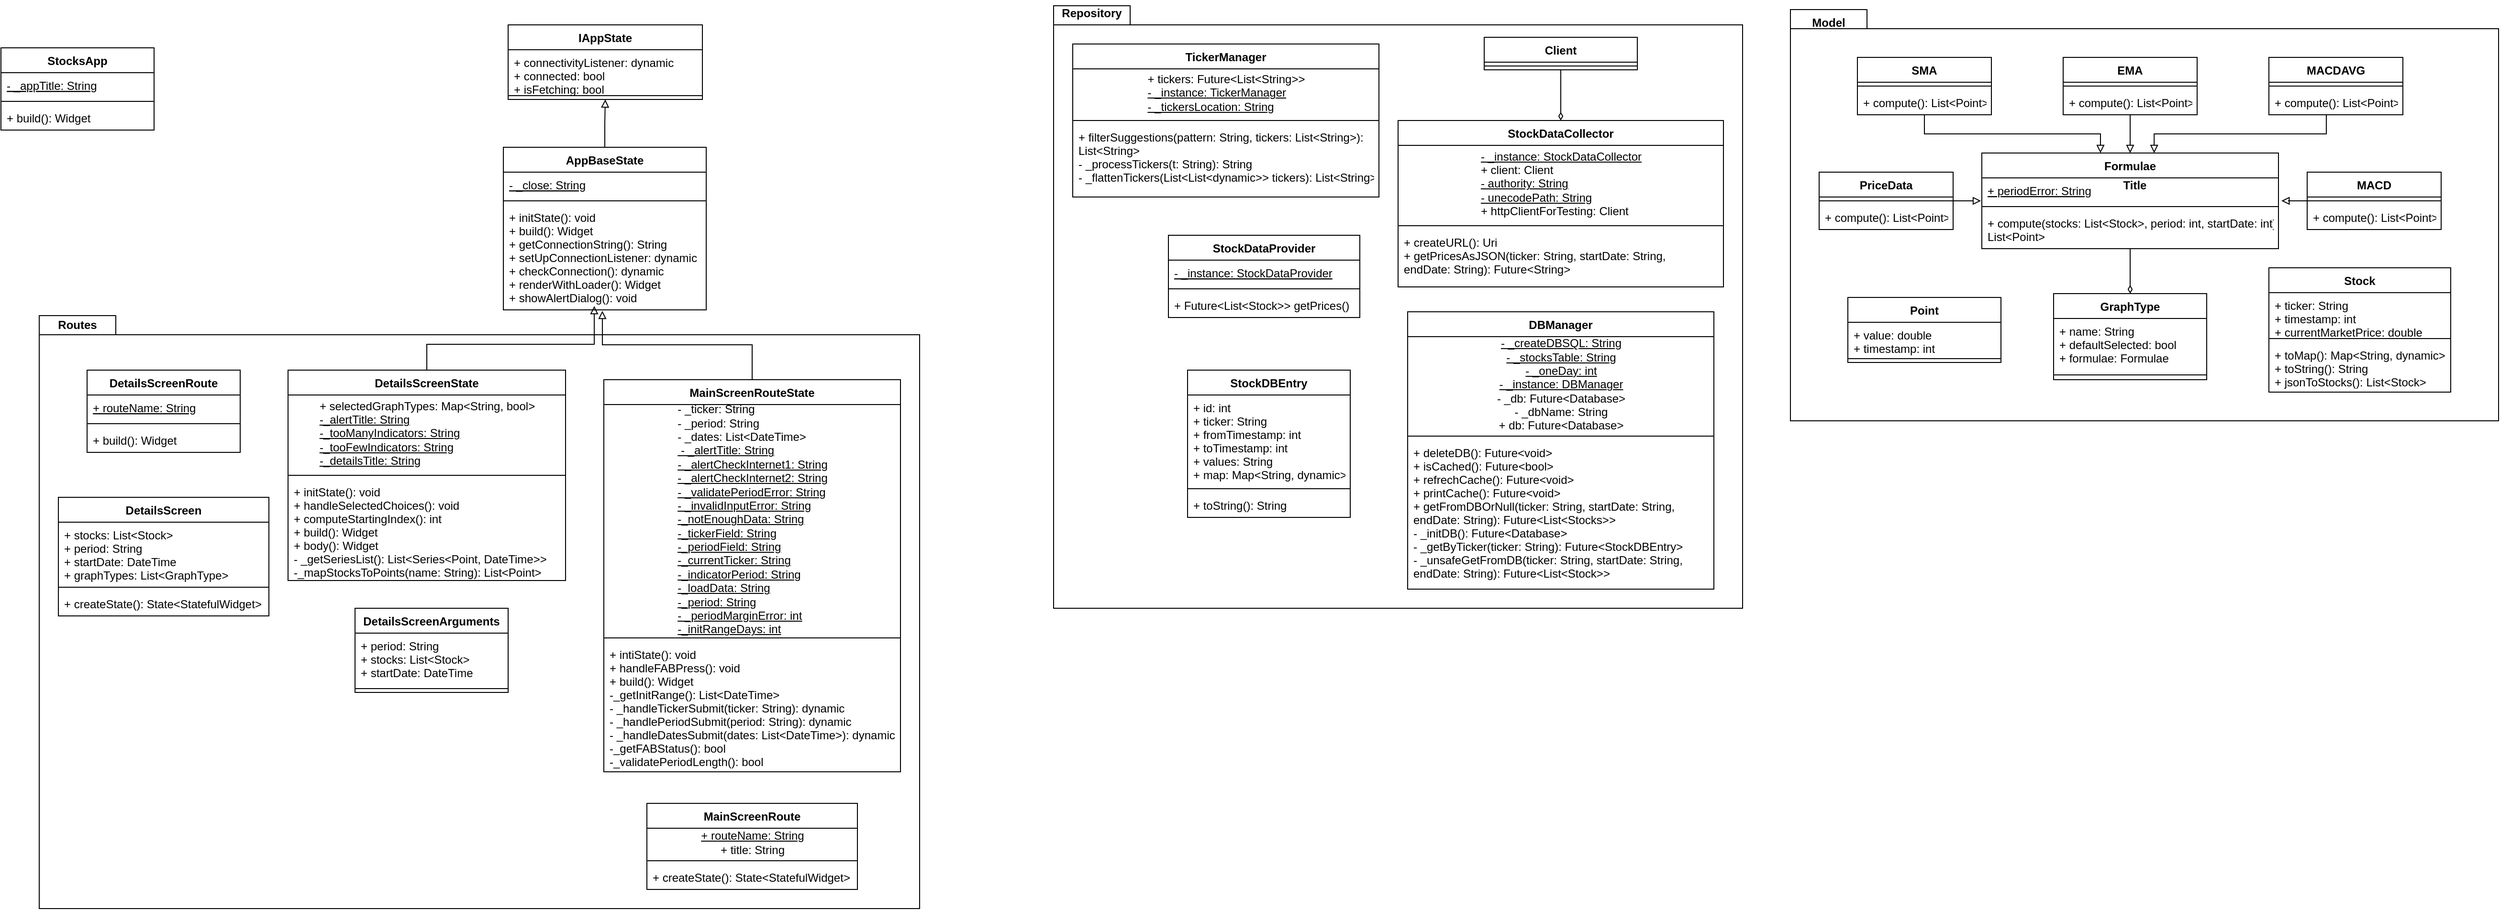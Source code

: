 <mxfile version="14.4.9" type="github">
  <diagram id="C5RBs43oDa-KdzZeNtuy" name="Page-1">
    <mxGraphModel dx="2840" dy="795" grid="1" gridSize="10" guides="1" tooltips="1" connect="1" arrows="1" fold="1" page="1" pageScale="1" pageWidth="827" pageHeight="1169" math="0" shadow="0">
      <root>
        <mxCell id="WIyWlLk6GJQsqaUBKTNV-0" />
        <mxCell id="WIyWlLk6GJQsqaUBKTNV-1" parent="WIyWlLk6GJQsqaUBKTNV-0" />
        <mxCell id="q58C368YSlQAS4IYxPb3-134" value="" style="shape=folder;fontStyle=1;spacingTop=10;tabWidth=80;tabHeight=20;tabPosition=left;html=1;" vertex="1" parent="WIyWlLk6GJQsqaUBKTNV-1">
          <mxGeometry x="-1110" y="340" width="920" height="620" as="geometry" />
        </mxCell>
        <mxCell id="q58C368YSlQAS4IYxPb3-83" value="" style="shape=folder;fontStyle=1;spacingTop=10;tabWidth=80;tabHeight=20;tabPosition=left;html=1;" vertex="1" parent="WIyWlLk6GJQsqaUBKTNV-1">
          <mxGeometry x="-50" y="16" width="720" height="630" as="geometry" />
        </mxCell>
        <mxCell id="q58C368YSlQAS4IYxPb3-46" value="" style="shape=folder;fontStyle=1;spacingTop=10;tabWidth=80;tabHeight=20;tabPosition=left;html=1;" vertex="1" parent="WIyWlLk6GJQsqaUBKTNV-1">
          <mxGeometry x="720" y="20" width="740" height="430" as="geometry" />
        </mxCell>
        <mxCell id="q58C368YSlQAS4IYxPb3-39" style="edgeStyle=orthogonalEdgeStyle;rounded=0;orthogonalLoop=1;jettySize=auto;html=1;entryX=0.5;entryY=0;entryDx=0;entryDy=0;endArrow=diamondThin;endFill=0;" edge="1" parent="WIyWlLk6GJQsqaUBKTNV-1" source="q58C368YSlQAS4IYxPb3-1" target="q58C368YSlQAS4IYxPb3-24">
          <mxGeometry relative="1" as="geometry" />
        </mxCell>
        <mxCell id="q58C368YSlQAS4IYxPb3-1" value="Formulae" style="swimlane;fontStyle=1;align=center;verticalAlign=top;childLayout=stackLayout;horizontal=1;startSize=26;horizontalStack=0;resizeParent=1;resizeParentMax=0;resizeLast=0;collapsible=1;marginBottom=0;" vertex="1" parent="WIyWlLk6GJQsqaUBKTNV-1">
          <mxGeometry x="920" y="170" width="310" height="100" as="geometry" />
        </mxCell>
        <mxCell id="q58C368YSlQAS4IYxPb3-2" value="+ periodError: String" style="text;strokeColor=none;fillColor=none;align=left;verticalAlign=top;spacingLeft=4;spacingRight=4;overflow=hidden;rotatable=0;points=[[0,0.5],[1,0.5]];portConstraint=eastwest;fontStyle=4" vertex="1" parent="q58C368YSlQAS4IYxPb3-1">
          <mxGeometry y="26" width="310" height="26" as="geometry" />
        </mxCell>
        <mxCell id="q58C368YSlQAS4IYxPb3-3" value="" style="line;strokeWidth=1;fillColor=none;align=left;verticalAlign=middle;spacingTop=-1;spacingLeft=3;spacingRight=3;rotatable=0;labelPosition=right;points=[];portConstraint=eastwest;" vertex="1" parent="q58C368YSlQAS4IYxPb3-1">
          <mxGeometry y="52" width="310" height="8" as="geometry" />
        </mxCell>
        <mxCell id="q58C368YSlQAS4IYxPb3-4" value="+ compute(stocks: List&lt;Stock&gt;, period: int, startDate: int): &#xa;List&lt;Point&gt;" style="text;strokeColor=none;fillColor=none;align=left;verticalAlign=top;spacingLeft=4;spacingRight=4;overflow=hidden;rotatable=0;points=[[0,0.5],[1,0.5]];portConstraint=eastwest;" vertex="1" parent="q58C368YSlQAS4IYxPb3-1">
          <mxGeometry y="60" width="310" height="40" as="geometry" />
        </mxCell>
        <mxCell id="q58C368YSlQAS4IYxPb3-42" style="edgeStyle=orthogonalEdgeStyle;rounded=0;orthogonalLoop=1;jettySize=auto;html=1;entryX=0.5;entryY=0;entryDx=0;entryDy=0;endArrow=block;endFill=0;" edge="1" parent="WIyWlLk6GJQsqaUBKTNV-1" source="q58C368YSlQAS4IYxPb3-9" target="q58C368YSlQAS4IYxPb3-1">
          <mxGeometry relative="1" as="geometry" />
        </mxCell>
        <mxCell id="q58C368YSlQAS4IYxPb3-9" value="EMA" style="swimlane;fontStyle=1;align=center;verticalAlign=top;childLayout=stackLayout;horizontal=1;startSize=26;horizontalStack=0;resizeParent=1;resizeParentMax=0;resizeLast=0;collapsible=1;marginBottom=0;" vertex="1" parent="WIyWlLk6GJQsqaUBKTNV-1">
          <mxGeometry x="1005" y="70" width="140" height="60" as="geometry" />
        </mxCell>
        <mxCell id="q58C368YSlQAS4IYxPb3-10" value="" style="line;strokeWidth=1;fillColor=none;align=left;verticalAlign=middle;spacingTop=-1;spacingLeft=3;spacingRight=3;rotatable=0;labelPosition=right;points=[];portConstraint=eastwest;" vertex="1" parent="q58C368YSlQAS4IYxPb3-9">
          <mxGeometry y="26" width="140" height="8" as="geometry" />
        </mxCell>
        <mxCell id="q58C368YSlQAS4IYxPb3-11" value="+ compute(): List&lt;Point&gt;" style="text;strokeColor=none;fillColor=none;align=left;verticalAlign=top;spacingLeft=4;spacingRight=4;overflow=hidden;rotatable=0;points=[[0,0.5],[1,0.5]];portConstraint=eastwest;" vertex="1" parent="q58C368YSlQAS4IYxPb3-9">
          <mxGeometry y="34" width="140" height="26" as="geometry" />
        </mxCell>
        <mxCell id="q58C368YSlQAS4IYxPb3-44" style="edgeStyle=orthogonalEdgeStyle;rounded=0;orthogonalLoop=1;jettySize=auto;html=1;entryX=0.4;entryY=0;entryDx=0;entryDy=0;entryPerimeter=0;endArrow=block;endFill=0;" edge="1" parent="WIyWlLk6GJQsqaUBKTNV-1" source="q58C368YSlQAS4IYxPb3-12" target="q58C368YSlQAS4IYxPb3-1">
          <mxGeometry relative="1" as="geometry">
            <Array as="points">
              <mxPoint x="860" y="150" />
              <mxPoint x="1044" y="150" />
            </Array>
          </mxGeometry>
        </mxCell>
        <mxCell id="q58C368YSlQAS4IYxPb3-12" value="SMA" style="swimlane;fontStyle=1;align=center;verticalAlign=top;childLayout=stackLayout;horizontal=1;startSize=26;horizontalStack=0;resizeParent=1;resizeParentMax=0;resizeLast=0;collapsible=1;marginBottom=0;" vertex="1" parent="WIyWlLk6GJQsqaUBKTNV-1">
          <mxGeometry x="790" y="70" width="140" height="60" as="geometry" />
        </mxCell>
        <mxCell id="q58C368YSlQAS4IYxPb3-13" value="" style="line;strokeWidth=1;fillColor=none;align=left;verticalAlign=middle;spacingTop=-1;spacingLeft=3;spacingRight=3;rotatable=0;labelPosition=right;points=[];portConstraint=eastwest;" vertex="1" parent="q58C368YSlQAS4IYxPb3-12">
          <mxGeometry y="26" width="140" height="8" as="geometry" />
        </mxCell>
        <mxCell id="q58C368YSlQAS4IYxPb3-14" value="+ compute(): List&lt;Point&gt;" style="text;strokeColor=none;fillColor=none;align=left;verticalAlign=top;spacingLeft=4;spacingRight=4;overflow=hidden;rotatable=0;points=[[0,0.5],[1,0.5]];portConstraint=eastwest;" vertex="1" parent="q58C368YSlQAS4IYxPb3-12">
          <mxGeometry y="34" width="140" height="26" as="geometry" />
        </mxCell>
        <mxCell id="q58C368YSlQAS4IYxPb3-40" style="edgeStyle=orthogonalEdgeStyle;rounded=0;orthogonalLoop=1;jettySize=auto;html=1;entryX=-0.003;entryY=0.923;entryDx=0;entryDy=0;entryPerimeter=0;endArrow=block;endFill=0;" edge="1" parent="WIyWlLk6GJQsqaUBKTNV-1" source="q58C368YSlQAS4IYxPb3-15" target="q58C368YSlQAS4IYxPb3-2">
          <mxGeometry relative="1" as="geometry" />
        </mxCell>
        <mxCell id="q58C368YSlQAS4IYxPb3-15" value="PriceData" style="swimlane;fontStyle=1;align=center;verticalAlign=top;childLayout=stackLayout;horizontal=1;startSize=26;horizontalStack=0;resizeParent=1;resizeParentMax=0;resizeLast=0;collapsible=1;marginBottom=0;" vertex="1" parent="WIyWlLk6GJQsqaUBKTNV-1">
          <mxGeometry x="750" y="190" width="140" height="60" as="geometry" />
        </mxCell>
        <mxCell id="q58C368YSlQAS4IYxPb3-16" value="" style="line;strokeWidth=1;fillColor=none;align=left;verticalAlign=middle;spacingTop=-1;spacingLeft=3;spacingRight=3;rotatable=0;labelPosition=right;points=[];portConstraint=eastwest;" vertex="1" parent="q58C368YSlQAS4IYxPb3-15">
          <mxGeometry y="26" width="140" height="8" as="geometry" />
        </mxCell>
        <mxCell id="q58C368YSlQAS4IYxPb3-17" value="+ compute(): List&lt;Point&gt;" style="text;strokeColor=none;fillColor=none;align=left;verticalAlign=top;spacingLeft=4;spacingRight=4;overflow=hidden;rotatable=0;points=[[0,0.5],[1,0.5]];portConstraint=eastwest;" vertex="1" parent="q58C368YSlQAS4IYxPb3-15">
          <mxGeometry y="34" width="140" height="26" as="geometry" />
        </mxCell>
        <mxCell id="q58C368YSlQAS4IYxPb3-45" style="edgeStyle=orthogonalEdgeStyle;rounded=0;orthogonalLoop=1;jettySize=auto;html=1;entryX=1.01;entryY=0.923;entryDx=0;entryDy=0;entryPerimeter=0;endArrow=block;endFill=0;" edge="1" parent="WIyWlLk6GJQsqaUBKTNV-1" source="q58C368YSlQAS4IYxPb3-18" target="q58C368YSlQAS4IYxPb3-2">
          <mxGeometry relative="1" as="geometry" />
        </mxCell>
        <mxCell id="q58C368YSlQAS4IYxPb3-18" value="MACD" style="swimlane;fontStyle=1;align=center;verticalAlign=top;childLayout=stackLayout;horizontal=1;startSize=26;horizontalStack=0;resizeParent=1;resizeParentMax=0;resizeLast=0;collapsible=1;marginBottom=0;" vertex="1" parent="WIyWlLk6GJQsqaUBKTNV-1">
          <mxGeometry x="1260" y="190" width="140" height="60" as="geometry" />
        </mxCell>
        <mxCell id="q58C368YSlQAS4IYxPb3-19" value="" style="line;strokeWidth=1;fillColor=none;align=left;verticalAlign=middle;spacingTop=-1;spacingLeft=3;spacingRight=3;rotatable=0;labelPosition=right;points=[];portConstraint=eastwest;" vertex="1" parent="q58C368YSlQAS4IYxPb3-18">
          <mxGeometry y="26" width="140" height="8" as="geometry" />
        </mxCell>
        <mxCell id="q58C368YSlQAS4IYxPb3-20" value="+ compute(): List&lt;Point&gt;" style="text;strokeColor=none;fillColor=none;align=left;verticalAlign=top;spacingLeft=4;spacingRight=4;overflow=hidden;rotatable=0;points=[[0,0.5],[1,0.5]];portConstraint=eastwest;" vertex="1" parent="q58C368YSlQAS4IYxPb3-18">
          <mxGeometry y="34" width="140" height="26" as="geometry" />
        </mxCell>
        <mxCell id="q58C368YSlQAS4IYxPb3-43" style="edgeStyle=orthogonalEdgeStyle;rounded=0;orthogonalLoop=1;jettySize=auto;html=1;entryX=0.581;entryY=0;entryDx=0;entryDy=0;entryPerimeter=0;endArrow=block;endFill=0;" edge="1" parent="WIyWlLk6GJQsqaUBKTNV-1" source="q58C368YSlQAS4IYxPb3-21" target="q58C368YSlQAS4IYxPb3-1">
          <mxGeometry relative="1" as="geometry">
            <Array as="points">
              <mxPoint x="1280" y="150" />
              <mxPoint x="1100" y="150" />
            </Array>
          </mxGeometry>
        </mxCell>
        <mxCell id="q58C368YSlQAS4IYxPb3-21" value="MACDAVG" style="swimlane;fontStyle=1;align=center;verticalAlign=top;childLayout=stackLayout;horizontal=1;startSize=26;horizontalStack=0;resizeParent=1;resizeParentMax=0;resizeLast=0;collapsible=1;marginBottom=0;" vertex="1" parent="WIyWlLk6GJQsqaUBKTNV-1">
          <mxGeometry x="1220" y="70" width="140" height="60" as="geometry" />
        </mxCell>
        <mxCell id="q58C368YSlQAS4IYxPb3-22" value="" style="line;strokeWidth=1;fillColor=none;align=left;verticalAlign=middle;spacingTop=-1;spacingLeft=3;spacingRight=3;rotatable=0;labelPosition=right;points=[];portConstraint=eastwest;" vertex="1" parent="q58C368YSlQAS4IYxPb3-21">
          <mxGeometry y="26" width="140" height="8" as="geometry" />
        </mxCell>
        <mxCell id="q58C368YSlQAS4IYxPb3-23" value="+ compute(): List&lt;Point&gt;" style="text;strokeColor=none;fillColor=none;align=left;verticalAlign=top;spacingLeft=4;spacingRight=4;overflow=hidden;rotatable=0;points=[[0,0.5],[1,0.5]];portConstraint=eastwest;" vertex="1" parent="q58C368YSlQAS4IYxPb3-21">
          <mxGeometry y="34" width="140" height="26" as="geometry" />
        </mxCell>
        <mxCell id="q58C368YSlQAS4IYxPb3-24" value="GraphType" style="swimlane;fontStyle=1;align=center;verticalAlign=top;childLayout=stackLayout;horizontal=1;startSize=26;horizontalStack=0;resizeParent=1;resizeParentMax=0;resizeLast=0;collapsible=1;marginBottom=0;" vertex="1" parent="WIyWlLk6GJQsqaUBKTNV-1">
          <mxGeometry x="995" y="317" width="160" height="90" as="geometry" />
        </mxCell>
        <mxCell id="q58C368YSlQAS4IYxPb3-25" value="+ name: String&#xa;+ defaultSelected: bool&#xa;+ formulae: Formulae" style="text;strokeColor=none;fillColor=none;align=left;verticalAlign=top;spacingLeft=4;spacingRight=4;overflow=hidden;rotatable=0;points=[[0,0.5],[1,0.5]];portConstraint=eastwest;" vertex="1" parent="q58C368YSlQAS4IYxPb3-24">
          <mxGeometry y="26" width="160" height="54" as="geometry" />
        </mxCell>
        <mxCell id="q58C368YSlQAS4IYxPb3-26" value="" style="line;strokeWidth=1;fillColor=none;align=left;verticalAlign=middle;spacingTop=-1;spacingLeft=3;spacingRight=3;rotatable=0;labelPosition=right;points=[];portConstraint=eastwest;" vertex="1" parent="q58C368YSlQAS4IYxPb3-24">
          <mxGeometry y="80" width="160" height="10" as="geometry" />
        </mxCell>
        <mxCell id="q58C368YSlQAS4IYxPb3-28" value="Point" style="swimlane;fontStyle=1;align=center;verticalAlign=top;childLayout=stackLayout;horizontal=1;startSize=26;horizontalStack=0;resizeParent=1;resizeParentMax=0;resizeLast=0;collapsible=1;marginBottom=0;" vertex="1" parent="WIyWlLk6GJQsqaUBKTNV-1">
          <mxGeometry x="780" y="321" width="160" height="68" as="geometry" />
        </mxCell>
        <mxCell id="q58C368YSlQAS4IYxPb3-29" value="+ value: double&#xa;+ timestamp: int" style="text;strokeColor=none;fillColor=none;align=left;verticalAlign=top;spacingLeft=4;spacingRight=4;overflow=hidden;rotatable=0;points=[[0,0.5],[1,0.5]];portConstraint=eastwest;" vertex="1" parent="q58C368YSlQAS4IYxPb3-28">
          <mxGeometry y="26" width="160" height="34" as="geometry" />
        </mxCell>
        <mxCell id="q58C368YSlQAS4IYxPb3-30" value="" style="line;strokeWidth=1;fillColor=none;align=left;verticalAlign=middle;spacingTop=-1;spacingLeft=3;spacingRight=3;rotatable=0;labelPosition=right;points=[];portConstraint=eastwest;" vertex="1" parent="q58C368YSlQAS4IYxPb3-28">
          <mxGeometry y="60" width="160" height="8" as="geometry" />
        </mxCell>
        <mxCell id="q58C368YSlQAS4IYxPb3-32" value="Stock" style="swimlane;fontStyle=1;align=center;verticalAlign=top;childLayout=stackLayout;horizontal=1;startSize=26;horizontalStack=0;resizeParent=1;resizeParentMax=0;resizeLast=0;collapsible=1;marginBottom=0;" vertex="1" parent="WIyWlLk6GJQsqaUBKTNV-1">
          <mxGeometry x="1220" y="290" width="190" height="130" as="geometry" />
        </mxCell>
        <mxCell id="q58C368YSlQAS4IYxPb3-33" value="+ ticker: String&#xa;+ timestamp: int&#xa;+ currentMarketPrice: double" style="text;strokeColor=none;fillColor=none;align=left;verticalAlign=top;spacingLeft=4;spacingRight=4;overflow=hidden;rotatable=0;points=[[0,0.5],[1,0.5]];portConstraint=eastwest;" vertex="1" parent="q58C368YSlQAS4IYxPb3-32">
          <mxGeometry y="26" width="190" height="44" as="geometry" />
        </mxCell>
        <mxCell id="q58C368YSlQAS4IYxPb3-34" value="" style="line;strokeWidth=1;fillColor=none;align=left;verticalAlign=middle;spacingTop=-1;spacingLeft=3;spacingRight=3;rotatable=0;labelPosition=right;points=[];portConstraint=eastwest;" vertex="1" parent="q58C368YSlQAS4IYxPb3-32">
          <mxGeometry y="70" width="190" height="8" as="geometry" />
        </mxCell>
        <mxCell id="q58C368YSlQAS4IYxPb3-35" value="+ toMap(): Map&lt;String, dynamic&gt;&#xa;+ toString(): String&#xa;+ jsonToStocks(): List&lt;Stock&gt;&#xa;" style="text;strokeColor=none;fillColor=none;align=left;verticalAlign=top;spacingLeft=4;spacingRight=4;overflow=hidden;rotatable=0;points=[[0,0.5],[1,0.5]];portConstraint=eastwest;" vertex="1" parent="q58C368YSlQAS4IYxPb3-32">
          <mxGeometry y="78" width="190" height="52" as="geometry" />
        </mxCell>
        <mxCell id="q58C368YSlQAS4IYxPb3-47" value="Title" style="text;align=center;fontStyle=1;verticalAlign=middle;spacingLeft=3;spacingRight=3;strokeColor=none;rotatable=0;points=[[0,0.5],[1,0.5]];portConstraint=eastwest;" vertex="1" parent="WIyWlLk6GJQsqaUBKTNV-1">
          <mxGeometry x="1040" y="190" width="80" height="26" as="geometry" />
        </mxCell>
        <mxCell id="q58C368YSlQAS4IYxPb3-48" value="Model" style="text;align=center;fontStyle=1;verticalAlign=middle;spacingLeft=3;spacingRight=3;strokeColor=none;rotatable=0;points=[[0,0.5],[1,0.5]];portConstraint=eastwest;" vertex="1" parent="WIyWlLk6GJQsqaUBKTNV-1">
          <mxGeometry x="720" y="20" width="80" height="26" as="geometry" />
        </mxCell>
        <mxCell id="q58C368YSlQAS4IYxPb3-49" value="TickerManager" style="swimlane;fontStyle=1;align=center;verticalAlign=top;childLayout=stackLayout;horizontal=1;startSize=26;horizontalStack=0;resizeParent=1;resizeParentMax=0;resizeLast=0;collapsible=1;marginBottom=0;" vertex="1" parent="WIyWlLk6GJQsqaUBKTNV-1">
          <mxGeometry x="-30" y="56" width="320" height="160" as="geometry" />
        </mxCell>
        <mxCell id="q58C368YSlQAS4IYxPb3-53" value="&lt;div style=&quot;text-align: left&quot;&gt;+ tickers: Future&amp;lt;List&amp;lt;String&amp;gt;&amp;gt;&lt;/div&gt;&lt;u&gt;&lt;div style=&quot;text-align: left&quot;&gt;&lt;u&gt;- _instance: TickerManager&lt;/u&gt;&lt;/div&gt;&lt;span&gt;&lt;div style=&quot;text-align: left&quot;&gt;&lt;u&gt;- _tickersLocation: String&lt;/u&gt;&lt;/div&gt;&lt;/span&gt;&lt;/u&gt;" style="text;html=1;align=center;verticalAlign=middle;resizable=0;points=[];autosize=1;" vertex="1" parent="q58C368YSlQAS4IYxPb3-49">
          <mxGeometry y="26" width="320" height="50" as="geometry" />
        </mxCell>
        <mxCell id="q58C368YSlQAS4IYxPb3-51" value="" style="line;strokeWidth=1;fillColor=none;align=left;verticalAlign=middle;spacingTop=-1;spacingLeft=3;spacingRight=3;rotatable=0;labelPosition=right;points=[];portConstraint=eastwest;" vertex="1" parent="q58C368YSlQAS4IYxPb3-49">
          <mxGeometry y="76" width="320" height="8" as="geometry" />
        </mxCell>
        <mxCell id="q58C368YSlQAS4IYxPb3-52" value="+ filterSuggestions(pattern: String, tickers: List&lt;String&gt;): &#xa;List&lt;String&gt;&#xa;- _processTickers(t: String): String&#xa;- _flattenTickers(List&lt;List&lt;dynamic&gt;&gt; tickers): List&lt;String&gt; " style="text;strokeColor=none;fillColor=none;align=left;verticalAlign=top;spacingLeft=4;spacingRight=4;overflow=hidden;rotatable=0;points=[[0,0.5],[1,0.5]];portConstraint=eastwest;" vertex="1" parent="q58C368YSlQAS4IYxPb3-49">
          <mxGeometry y="84" width="320" height="76" as="geometry" />
        </mxCell>
        <mxCell id="q58C368YSlQAS4IYxPb3-55" value="StockDataProvider" style="swimlane;fontStyle=1;align=center;verticalAlign=top;childLayout=stackLayout;horizontal=1;startSize=26;horizontalStack=0;resizeParent=1;resizeParentMax=0;resizeLast=0;collapsible=1;marginBottom=0;" vertex="1" parent="WIyWlLk6GJQsqaUBKTNV-1">
          <mxGeometry x="70" y="256" width="200" height="86" as="geometry" />
        </mxCell>
        <mxCell id="q58C368YSlQAS4IYxPb3-56" value="- _instance: StockDataProvider" style="text;strokeColor=none;fillColor=none;align=left;verticalAlign=top;spacingLeft=4;spacingRight=4;overflow=hidden;rotatable=0;points=[[0,0.5],[1,0.5]];portConstraint=eastwest;fontStyle=4" vertex="1" parent="q58C368YSlQAS4IYxPb3-55">
          <mxGeometry y="26" width="200" height="26" as="geometry" />
        </mxCell>
        <mxCell id="q58C368YSlQAS4IYxPb3-57" value="" style="line;strokeWidth=1;fillColor=none;align=left;verticalAlign=middle;spacingTop=-1;spacingLeft=3;spacingRight=3;rotatable=0;labelPosition=right;points=[];portConstraint=eastwest;" vertex="1" parent="q58C368YSlQAS4IYxPb3-55">
          <mxGeometry y="52" width="200" height="8" as="geometry" />
        </mxCell>
        <mxCell id="q58C368YSlQAS4IYxPb3-58" value="+ Future&lt;List&lt;Stock&gt;&gt; getPrices()" style="text;strokeColor=none;fillColor=none;align=left;verticalAlign=top;spacingLeft=4;spacingRight=4;overflow=hidden;rotatable=0;points=[[0,0.5],[1,0.5]];portConstraint=eastwest;" vertex="1" parent="q58C368YSlQAS4IYxPb3-55">
          <mxGeometry y="60" width="200" height="26" as="geometry" />
        </mxCell>
        <mxCell id="q58C368YSlQAS4IYxPb3-64" value="StockDataCollector" style="swimlane;fontStyle=1;align=center;verticalAlign=top;childLayout=stackLayout;horizontal=1;startSize=26;horizontalStack=0;resizeParent=1;resizeParentMax=0;resizeLast=0;collapsible=1;marginBottom=0;" vertex="1" parent="WIyWlLk6GJQsqaUBKTNV-1">
          <mxGeometry x="310" y="136" width="340" height="174" as="geometry" />
        </mxCell>
        <mxCell id="q58C368YSlQAS4IYxPb3-63" value="&lt;div style=&quot;text-align: left&quot;&gt;&lt;span style=&quot;text-decoration: underline&quot;&gt;- _instance: StockDataCollector&lt;/span&gt;&lt;/div&gt;&lt;span&gt;&lt;div style=&quot;text-align: left&quot;&gt;+ client: Client&lt;/div&gt;&lt;div style=&quot;text-decoration: underline ; text-align: left&quot;&gt;&lt;u&gt;- authority: String&lt;/u&gt;&lt;/div&gt;&lt;div style=&quot;text-decoration: underline ; text-align: left&quot;&gt;&lt;u&gt;- unecodePath: String&lt;/u&gt;&lt;/div&gt;&lt;div style=&quot;text-align: left&quot;&gt;+ httpClientForTesting: Client&lt;/div&gt;&lt;/span&gt;" style="text;html=1;align=center;verticalAlign=middle;resizable=0;points=[];autosize=1;" vertex="1" parent="q58C368YSlQAS4IYxPb3-64">
          <mxGeometry y="26" width="340" height="80" as="geometry" />
        </mxCell>
        <mxCell id="q58C368YSlQAS4IYxPb3-66" value="" style="line;strokeWidth=1;fillColor=none;align=left;verticalAlign=middle;spacingTop=-1;spacingLeft=3;spacingRight=3;rotatable=0;labelPosition=right;points=[];portConstraint=eastwest;" vertex="1" parent="q58C368YSlQAS4IYxPb3-64">
          <mxGeometry y="106" width="340" height="8" as="geometry" />
        </mxCell>
        <mxCell id="q58C368YSlQAS4IYxPb3-67" value="+ createURL(): Uri&#xa;+ getPricesAsJSON(ticker: String, startDate: String, &#xa;endDate: String): Future&lt;String&gt;" style="text;strokeColor=none;fillColor=none;align=left;verticalAlign=top;spacingLeft=4;spacingRight=4;overflow=hidden;rotatable=0;points=[[0,0.5],[1,0.5]];portConstraint=eastwest;" vertex="1" parent="q58C368YSlQAS4IYxPb3-64">
          <mxGeometry y="114" width="340" height="60" as="geometry" />
        </mxCell>
        <mxCell id="q58C368YSlQAS4IYxPb3-73" style="edgeStyle=orthogonalEdgeStyle;rounded=0;orthogonalLoop=1;jettySize=auto;html=1;entryX=0.5;entryY=0;entryDx=0;entryDy=0;endArrow=diamondThin;endFill=0;" edge="1" parent="WIyWlLk6GJQsqaUBKTNV-1" source="q58C368YSlQAS4IYxPb3-68" target="q58C368YSlQAS4IYxPb3-64">
          <mxGeometry relative="1" as="geometry" />
        </mxCell>
        <mxCell id="q58C368YSlQAS4IYxPb3-68" value="Client" style="swimlane;fontStyle=1;align=center;verticalAlign=top;childLayout=stackLayout;horizontal=1;startSize=26;horizontalStack=0;resizeParent=1;resizeParentMax=0;resizeLast=0;collapsible=1;marginBottom=0;" vertex="1" parent="WIyWlLk6GJQsqaUBKTNV-1">
          <mxGeometry x="400" y="49" width="160" height="34" as="geometry" />
        </mxCell>
        <mxCell id="q58C368YSlQAS4IYxPb3-70" value="" style="line;strokeWidth=1;fillColor=none;align=left;verticalAlign=middle;spacingTop=-1;spacingLeft=3;spacingRight=3;rotatable=0;labelPosition=right;points=[];portConstraint=eastwest;" vertex="1" parent="q58C368YSlQAS4IYxPb3-68">
          <mxGeometry y="26" width="160" height="8" as="geometry" />
        </mxCell>
        <mxCell id="q58C368YSlQAS4IYxPb3-74" value="DBManager" style="swimlane;fontStyle=1;align=center;verticalAlign=top;childLayout=stackLayout;horizontal=1;startSize=26;horizontalStack=0;resizeParent=1;resizeParentMax=0;resizeLast=0;collapsible=1;marginBottom=0;" vertex="1" parent="WIyWlLk6GJQsqaUBKTNV-1">
          <mxGeometry x="320" y="336" width="320" height="290" as="geometry" />
        </mxCell>
        <mxCell id="q58C368YSlQAS4IYxPb3-78" value="&lt;u&gt;- _createDBSQL: String&lt;br&gt;- _stocksTable: String&lt;br&gt;- _oneDay: int&lt;br&gt;- _instance: DBManager&lt;br&gt;&lt;/u&gt;- _db: Future&amp;lt;Database&amp;gt;&lt;br&gt;- _dbName: String&lt;br&gt;+ db: Future&amp;lt;Database&amp;gt;" style="text;html=1;align=center;verticalAlign=middle;resizable=0;points=[];autosize=1;" vertex="1" parent="q58C368YSlQAS4IYxPb3-74">
          <mxGeometry y="26" width="320" height="100" as="geometry" />
        </mxCell>
        <mxCell id="q58C368YSlQAS4IYxPb3-76" value="" style="line;strokeWidth=1;fillColor=none;align=left;verticalAlign=middle;spacingTop=-1;spacingLeft=3;spacingRight=3;rotatable=0;labelPosition=right;points=[];portConstraint=eastwest;" vertex="1" parent="q58C368YSlQAS4IYxPb3-74">
          <mxGeometry y="126" width="320" height="8" as="geometry" />
        </mxCell>
        <mxCell id="q58C368YSlQAS4IYxPb3-77" value="+ deleteDB(): Future&lt;void&gt;&#xa;+ isCached(): Future&lt;bool&gt;&#xa;+ refrechCache(): Future&lt;void&gt;&#xa;+ printCache(): Future&lt;void&gt;&#xa;+ getFromDBOrNull(ticker: String, startDate: String, &#xa;endDate: String): Future&lt;List&lt;Stocks&gt;&gt;&#xa;- _initDB(): Future&lt;Database&gt;&#xa;- _getByTicker(ticker: String): Future&lt;StockDBEntry&gt;&#xa;- _unsafeGetFromDB(ticker: String, startDate: String, &#xa;endDate: String): Future&lt;List&lt;Stock&gt;&gt; " style="text;strokeColor=none;fillColor=none;align=left;verticalAlign=top;spacingLeft=4;spacingRight=4;overflow=hidden;rotatable=0;points=[[0,0.5],[1,0.5]];portConstraint=eastwest;" vertex="1" parent="q58C368YSlQAS4IYxPb3-74">
          <mxGeometry y="134" width="320" height="156" as="geometry" />
        </mxCell>
        <mxCell id="q58C368YSlQAS4IYxPb3-79" value="StockDBEntry" style="swimlane;fontStyle=1;align=center;verticalAlign=top;childLayout=stackLayout;horizontal=1;startSize=26;horizontalStack=0;resizeParent=1;resizeParentMax=0;resizeLast=0;collapsible=1;marginBottom=0;" vertex="1" parent="WIyWlLk6GJQsqaUBKTNV-1">
          <mxGeometry x="90" y="397" width="170" height="154" as="geometry" />
        </mxCell>
        <mxCell id="q58C368YSlQAS4IYxPb3-80" value="+ id: int&#xa;+ ticker: String&#xa;+ fromTimestamp: int&#xa;+ toTimestamp: int&#xa;+ values: String&#xa;+ map: Map&lt;String, dynamic&gt;" style="text;strokeColor=none;fillColor=none;align=left;verticalAlign=top;spacingLeft=4;spacingRight=4;overflow=hidden;rotatable=0;points=[[0,0.5],[1,0.5]];portConstraint=eastwest;" vertex="1" parent="q58C368YSlQAS4IYxPb3-79">
          <mxGeometry y="26" width="170" height="94" as="geometry" />
        </mxCell>
        <mxCell id="q58C368YSlQAS4IYxPb3-81" value="" style="line;strokeWidth=1;fillColor=none;align=left;verticalAlign=middle;spacingTop=-1;spacingLeft=3;spacingRight=3;rotatable=0;labelPosition=right;points=[];portConstraint=eastwest;" vertex="1" parent="q58C368YSlQAS4IYxPb3-79">
          <mxGeometry y="120" width="170" height="8" as="geometry" />
        </mxCell>
        <mxCell id="q58C368YSlQAS4IYxPb3-82" value="+ toString(): String" style="text;strokeColor=none;fillColor=none;align=left;verticalAlign=top;spacingLeft=4;spacingRight=4;overflow=hidden;rotatable=0;points=[[0,0.5],[1,0.5]];portConstraint=eastwest;" vertex="1" parent="q58C368YSlQAS4IYxPb3-79">
          <mxGeometry y="128" width="170" height="26" as="geometry" />
        </mxCell>
        <mxCell id="q58C368YSlQAS4IYxPb3-84" value="Repository" style="text;align=center;fontStyle=1;verticalAlign=middle;spacingLeft=3;spacingRight=3;strokeColor=none;rotatable=0;points=[[0,0.5],[1,0.5]];portConstraint=eastwest;" vertex="1" parent="WIyWlLk6GJQsqaUBKTNV-1">
          <mxGeometry x="-50" y="10" width="80" height="26" as="geometry" />
        </mxCell>
        <mxCell id="q58C368YSlQAS4IYxPb3-85" value="IAppState" style="swimlane;fontStyle=1;align=center;verticalAlign=top;childLayout=stackLayout;horizontal=1;startSize=26;horizontalStack=0;resizeParent=1;resizeParentMax=0;resizeLast=0;collapsible=1;marginBottom=0;" vertex="1" parent="WIyWlLk6GJQsqaUBKTNV-1">
          <mxGeometry x="-620" y="36" width="203" height="78" as="geometry" />
        </mxCell>
        <mxCell id="q58C368YSlQAS4IYxPb3-86" value="+ connectivityListener: dynamic&#xa;+ connected: bool&#xa;+ isFetching: bool" style="text;strokeColor=none;fillColor=none;align=left;verticalAlign=top;spacingLeft=4;spacingRight=4;overflow=hidden;rotatable=0;points=[[0,0.5],[1,0.5]];portConstraint=eastwest;" vertex="1" parent="q58C368YSlQAS4IYxPb3-85">
          <mxGeometry y="26" width="203" height="44" as="geometry" />
        </mxCell>
        <mxCell id="q58C368YSlQAS4IYxPb3-87" value="" style="line;strokeWidth=1;fillColor=none;align=left;verticalAlign=middle;spacingTop=-1;spacingLeft=3;spacingRight=3;rotatable=0;labelPosition=right;points=[];portConstraint=eastwest;" vertex="1" parent="q58C368YSlQAS4IYxPb3-85">
          <mxGeometry y="70" width="203" height="8" as="geometry" />
        </mxCell>
        <mxCell id="q58C368YSlQAS4IYxPb3-93" style="edgeStyle=orthogonalEdgeStyle;rounded=0;orthogonalLoop=1;jettySize=auto;html=1;entryX=0.5;entryY=1;entryDx=0;entryDy=0;endArrow=block;endFill=0;" edge="1" parent="WIyWlLk6GJQsqaUBKTNV-1" source="q58C368YSlQAS4IYxPb3-89" target="q58C368YSlQAS4IYxPb3-85">
          <mxGeometry relative="1" as="geometry" />
        </mxCell>
        <mxCell id="q58C368YSlQAS4IYxPb3-89" value="AppBaseState" style="swimlane;fontStyle=1;align=center;verticalAlign=top;childLayout=stackLayout;horizontal=1;startSize=26;horizontalStack=0;resizeParent=1;resizeParentMax=0;resizeLast=0;collapsible=1;marginBottom=0;" vertex="1" parent="WIyWlLk6GJQsqaUBKTNV-1">
          <mxGeometry x="-625" y="164" width="212" height="170" as="geometry" />
        </mxCell>
        <mxCell id="q58C368YSlQAS4IYxPb3-90" value="- _close: String" style="text;strokeColor=none;fillColor=none;align=left;verticalAlign=top;spacingLeft=4;spacingRight=4;overflow=hidden;rotatable=0;points=[[0,0.5],[1,0.5]];portConstraint=eastwest;fontStyle=4" vertex="1" parent="q58C368YSlQAS4IYxPb3-89">
          <mxGeometry y="26" width="212" height="26" as="geometry" />
        </mxCell>
        <mxCell id="q58C368YSlQAS4IYxPb3-91" value="" style="line;strokeWidth=1;fillColor=none;align=left;verticalAlign=middle;spacingTop=-1;spacingLeft=3;spacingRight=3;rotatable=0;labelPosition=right;points=[];portConstraint=eastwest;" vertex="1" parent="q58C368YSlQAS4IYxPb3-89">
          <mxGeometry y="52" width="212" height="8" as="geometry" />
        </mxCell>
        <mxCell id="q58C368YSlQAS4IYxPb3-92" value="+ initState(): void&#xa;+ build(): Widget&#xa;+ getConnectionString(): String&#xa;+ setUpConnectionListener: dynamic&#xa;+ checkConnection(): dynamic&#xa;+ renderWithLoader(): Widget&#xa;+ showAlertDialog(): void" style="text;strokeColor=none;fillColor=none;align=left;verticalAlign=top;spacingLeft=4;spacingRight=4;overflow=hidden;rotatable=0;points=[[0,0.5],[1,0.5]];portConstraint=eastwest;" vertex="1" parent="q58C368YSlQAS4IYxPb3-89">
          <mxGeometry y="60" width="212" height="110" as="geometry" />
        </mxCell>
        <mxCell id="q58C368YSlQAS4IYxPb3-94" value="StocksApp" style="swimlane;fontStyle=1;align=center;verticalAlign=top;childLayout=stackLayout;horizontal=1;startSize=26;horizontalStack=0;resizeParent=1;resizeParentMax=0;resizeLast=0;collapsible=1;marginBottom=0;" vertex="1" parent="WIyWlLk6GJQsqaUBKTNV-1">
          <mxGeometry x="-1150" y="60" width="160" height="86" as="geometry" />
        </mxCell>
        <mxCell id="q58C368YSlQAS4IYxPb3-95" value="- _appTitle: String" style="text;strokeColor=none;fillColor=none;align=left;verticalAlign=top;spacingLeft=4;spacingRight=4;overflow=hidden;rotatable=0;points=[[0,0.5],[1,0.5]];portConstraint=eastwest;fontStyle=4" vertex="1" parent="q58C368YSlQAS4IYxPb3-94">
          <mxGeometry y="26" width="160" height="26" as="geometry" />
        </mxCell>
        <mxCell id="q58C368YSlQAS4IYxPb3-96" value="" style="line;strokeWidth=1;fillColor=none;align=left;verticalAlign=middle;spacingTop=-1;spacingLeft=3;spacingRight=3;rotatable=0;labelPosition=right;points=[];portConstraint=eastwest;" vertex="1" parent="q58C368YSlQAS4IYxPb3-94">
          <mxGeometry y="52" width="160" height="8" as="geometry" />
        </mxCell>
        <mxCell id="q58C368YSlQAS4IYxPb3-97" value="+ build(): Widget" style="text;strokeColor=none;fillColor=none;align=left;verticalAlign=top;spacingLeft=4;spacingRight=4;overflow=hidden;rotatable=0;points=[[0,0.5],[1,0.5]];portConstraint=eastwest;" vertex="1" parent="q58C368YSlQAS4IYxPb3-94">
          <mxGeometry y="60" width="160" height="26" as="geometry" />
        </mxCell>
        <mxCell id="q58C368YSlQAS4IYxPb3-98" value="MainScreenRoute" style="swimlane;fontStyle=1;align=center;verticalAlign=top;childLayout=stackLayout;horizontal=1;startSize=26;horizontalStack=0;resizeParent=1;resizeParentMax=0;resizeLast=0;collapsible=1;marginBottom=0;" vertex="1" parent="WIyWlLk6GJQsqaUBKTNV-1">
          <mxGeometry x="-475" y="850" width="220" height="90" as="geometry" />
        </mxCell>
        <mxCell id="q58C368YSlQAS4IYxPb3-102" value="&lt;u&gt;&lt;span style=&quot;text-align: left&quot;&gt;+ routeName: String&lt;/span&gt;&lt;br&gt;&lt;/u&gt;+ title: String" style="text;html=1;align=center;verticalAlign=middle;resizable=0;points=[];autosize=1;" vertex="1" parent="q58C368YSlQAS4IYxPb3-98">
          <mxGeometry y="26" width="220" height="30" as="geometry" />
        </mxCell>
        <mxCell id="q58C368YSlQAS4IYxPb3-100" value="" style="line;strokeWidth=1;fillColor=none;align=left;verticalAlign=middle;spacingTop=-1;spacingLeft=3;spacingRight=3;rotatable=0;labelPosition=right;points=[];portConstraint=eastwest;" vertex="1" parent="q58C368YSlQAS4IYxPb3-98">
          <mxGeometry y="56" width="220" height="8" as="geometry" />
        </mxCell>
        <mxCell id="q58C368YSlQAS4IYxPb3-101" value="+ createState(): State&lt;StatefulWidget&gt;" style="text;strokeColor=none;fillColor=none;align=left;verticalAlign=top;spacingLeft=4;spacingRight=4;overflow=hidden;rotatable=0;points=[[0,0.5],[1,0.5]];portConstraint=eastwest;" vertex="1" parent="q58C368YSlQAS4IYxPb3-98">
          <mxGeometry y="64" width="220" height="26" as="geometry" />
        </mxCell>
        <mxCell id="q58C368YSlQAS4IYxPb3-107" style="edgeStyle=orthogonalEdgeStyle;rounded=0;orthogonalLoop=1;jettySize=auto;html=1;entryX=0.488;entryY=1.009;entryDx=0;entryDy=0;entryPerimeter=0;endArrow=block;endFill=0;" edge="1" parent="WIyWlLk6GJQsqaUBKTNV-1" source="q58C368YSlQAS4IYxPb3-103" target="q58C368YSlQAS4IYxPb3-92">
          <mxGeometry relative="1" as="geometry" />
        </mxCell>
        <mxCell id="q58C368YSlQAS4IYxPb3-103" value="MainScreenRouteState" style="swimlane;fontStyle=1;align=center;verticalAlign=top;childLayout=stackLayout;horizontal=1;startSize=26;horizontalStack=0;resizeParent=1;resizeParentMax=0;resizeLast=0;collapsible=1;marginBottom=0;" vertex="1" parent="WIyWlLk6GJQsqaUBKTNV-1">
          <mxGeometry x="-520" y="407" width="310" height="410" as="geometry" />
        </mxCell>
        <mxCell id="q58C368YSlQAS4IYxPb3-108" value="&lt;div style=&quot;text-align: left&quot;&gt;- _ticker: String&lt;/div&gt;&lt;span&gt;&lt;div style=&quot;text-align: left&quot;&gt;- _period: String&lt;/div&gt;&lt;/span&gt;&lt;span&gt;&lt;div style=&quot;text-align: left&quot;&gt;- _dates: List&amp;lt;DateTime&amp;gt;&lt;/div&gt;&lt;/span&gt;&lt;div style=&quot;text-align: left&quot;&gt;&lt;u&gt;&amp;nbsp;- _alertTitle: String&lt;/u&gt;&lt;/div&gt;&lt;u&gt;&lt;div style=&quot;text-align: left&quot;&gt;&lt;u&gt;- _alertCheckInternet1: String&lt;/u&gt;&lt;/div&gt;&lt;span&gt;&lt;div style=&quot;text-align: left&quot;&gt;&lt;u&gt;- _alertCheckInternet2: String&lt;/u&gt;&lt;/div&gt;&lt;/span&gt;&lt;span&gt;&lt;div style=&quot;text-align: left&quot;&gt;&lt;u&gt;- _validatePeriodError: String&lt;/u&gt;&lt;/div&gt;&lt;/span&gt;&lt;span&gt;&lt;div style=&quot;text-align: left&quot;&gt;&lt;u&gt;- _invalidInputError: String&lt;/u&gt;&lt;/div&gt;&lt;/span&gt;&lt;span&gt;&lt;div style=&quot;text-align: left&quot;&gt;&lt;u&gt;-_notEnoughData: String&lt;/u&gt;&lt;/div&gt;&lt;/span&gt;&lt;span&gt;&lt;div style=&quot;text-align: left&quot;&gt;&lt;u&gt;-_tickerField: String&lt;/u&gt;&lt;/div&gt;&lt;/span&gt;&lt;span&gt;&lt;div style=&quot;text-align: left&quot;&gt;&lt;u&gt;-_periodField: String&lt;/u&gt;&lt;/div&gt;&lt;/span&gt;&lt;span&gt;&lt;div style=&quot;text-align: left&quot;&gt;&lt;u&gt;-_currentTicker: String&lt;/u&gt;&lt;/div&gt;&lt;/span&gt;&lt;span&gt;&lt;div style=&quot;text-align: left&quot;&gt;&lt;u&gt;-_indicatorPeriod: String&lt;/u&gt;&lt;/div&gt;&lt;/span&gt;&lt;span&gt;&lt;div style=&quot;text-align: left&quot;&gt;&lt;u&gt;-_loadData: String&lt;/u&gt;&lt;/div&gt;&lt;/span&gt;&lt;span&gt;&lt;div style=&quot;text-align: left&quot;&gt;&lt;u&gt;-_period: String&lt;/u&gt;&lt;/div&gt;&lt;/span&gt;&lt;span&gt;&lt;div style=&quot;text-align: left&quot;&gt;&lt;u&gt;- _periodMarginError: int&lt;/u&gt;&lt;/div&gt;&lt;/span&gt;&lt;/u&gt;&lt;span&gt;&lt;div style=&quot;text-align: left&quot;&gt;&lt;u&gt;-_initRangeDays: int&lt;/u&gt;&lt;/div&gt;&lt;/span&gt;" style="text;html=1;align=center;verticalAlign=middle;resizable=0;points=[];autosize=1;" vertex="1" parent="q58C368YSlQAS4IYxPb3-103">
          <mxGeometry y="26" width="310" height="240" as="geometry" />
        </mxCell>
        <mxCell id="q58C368YSlQAS4IYxPb3-105" value="" style="line;strokeWidth=1;fillColor=none;align=left;verticalAlign=middle;spacingTop=-1;spacingLeft=3;spacingRight=3;rotatable=0;labelPosition=right;points=[];portConstraint=eastwest;" vertex="1" parent="q58C368YSlQAS4IYxPb3-103">
          <mxGeometry y="266" width="310" height="8" as="geometry" />
        </mxCell>
        <mxCell id="q58C368YSlQAS4IYxPb3-106" value="+ intiState(): void&#xa;+ handleFABPress(): void&#xa;+ build(): Widget&#xa;-_getInitRange(): List&lt;DateTime&gt;&#xa;- _handleTickerSubmit(ticker: String): dynamic&#xa;- _handlePeriodSubmit(period: String): dynamic&#xa;- _handleDatesSubmit(dates: List&lt;DateTime&gt;): dynamic&#xa;-_getFABStatus(): bool&#xa;-_validatePeriodLength(): bool&#xa;" style="text;strokeColor=none;fillColor=none;align=left;verticalAlign=top;spacingLeft=4;spacingRight=4;overflow=hidden;rotatable=0;points=[[0,0.5],[1,0.5]];portConstraint=eastwest;" vertex="1" parent="q58C368YSlQAS4IYxPb3-103">
          <mxGeometry y="274" width="310" height="136" as="geometry" />
        </mxCell>
        <mxCell id="q58C368YSlQAS4IYxPb3-113" value="DetailsScreenArguments" style="swimlane;fontStyle=1;align=center;verticalAlign=top;childLayout=stackLayout;horizontal=1;startSize=26;horizontalStack=0;resizeParent=1;resizeParentMax=0;resizeLast=0;collapsible=1;marginBottom=0;" vertex="1" parent="WIyWlLk6GJQsqaUBKTNV-1">
          <mxGeometry x="-780" y="646" width="160" height="88" as="geometry" />
        </mxCell>
        <mxCell id="q58C368YSlQAS4IYxPb3-114" value="+ period: String&#xa;+ stocks: List&lt;Stock&gt;&#xa;+ startDate: DateTime" style="text;strokeColor=none;fillColor=none;align=left;verticalAlign=top;spacingLeft=4;spacingRight=4;overflow=hidden;rotatable=0;points=[[0,0.5],[1,0.5]];portConstraint=eastwest;" vertex="1" parent="q58C368YSlQAS4IYxPb3-113">
          <mxGeometry y="26" width="160" height="54" as="geometry" />
        </mxCell>
        <mxCell id="q58C368YSlQAS4IYxPb3-115" value="" style="line;strokeWidth=1;fillColor=none;align=left;verticalAlign=middle;spacingTop=-1;spacingLeft=3;spacingRight=3;rotatable=0;labelPosition=right;points=[];portConstraint=eastwest;" vertex="1" parent="q58C368YSlQAS4IYxPb3-113">
          <mxGeometry y="80" width="160" height="8" as="geometry" />
        </mxCell>
        <mxCell id="q58C368YSlQAS4IYxPb3-117" value="DetailsScreenRoute" style="swimlane;fontStyle=1;align=center;verticalAlign=top;childLayout=stackLayout;horizontal=1;startSize=26;horizontalStack=0;resizeParent=1;resizeParentMax=0;resizeLast=0;collapsible=1;marginBottom=0;" vertex="1" parent="WIyWlLk6GJQsqaUBKTNV-1">
          <mxGeometry x="-1060" y="397" width="160" height="86" as="geometry" />
        </mxCell>
        <mxCell id="q58C368YSlQAS4IYxPb3-118" value="+ routeName: String" style="text;strokeColor=none;fillColor=none;align=left;verticalAlign=top;spacingLeft=4;spacingRight=4;overflow=hidden;rotatable=0;points=[[0,0.5],[1,0.5]];portConstraint=eastwest;fontStyle=4" vertex="1" parent="q58C368YSlQAS4IYxPb3-117">
          <mxGeometry y="26" width="160" height="26" as="geometry" />
        </mxCell>
        <mxCell id="q58C368YSlQAS4IYxPb3-119" value="" style="line;strokeWidth=1;fillColor=none;align=left;verticalAlign=middle;spacingTop=-1;spacingLeft=3;spacingRight=3;rotatable=0;labelPosition=right;points=[];portConstraint=eastwest;" vertex="1" parent="q58C368YSlQAS4IYxPb3-117">
          <mxGeometry y="52" width="160" height="8" as="geometry" />
        </mxCell>
        <mxCell id="q58C368YSlQAS4IYxPb3-120" value="+ build(): Widget" style="text;strokeColor=none;fillColor=none;align=left;verticalAlign=top;spacingLeft=4;spacingRight=4;overflow=hidden;rotatable=0;points=[[0,0.5],[1,0.5]];portConstraint=eastwest;" vertex="1" parent="q58C368YSlQAS4IYxPb3-117">
          <mxGeometry y="60" width="160" height="26" as="geometry" />
        </mxCell>
        <mxCell id="q58C368YSlQAS4IYxPb3-121" value="DetailsScreen" style="swimlane;fontStyle=1;align=center;verticalAlign=top;childLayout=stackLayout;horizontal=1;startSize=26;horizontalStack=0;resizeParent=1;resizeParentMax=0;resizeLast=0;collapsible=1;marginBottom=0;" vertex="1" parent="WIyWlLk6GJQsqaUBKTNV-1">
          <mxGeometry x="-1090" y="530" width="220" height="124" as="geometry" />
        </mxCell>
        <mxCell id="q58C368YSlQAS4IYxPb3-122" value="+ stocks: List&lt;Stock&gt;&#xa;+ period: String&#xa;+ startDate: DateTime&#xa;+ graphTypes: List&lt;GraphType&gt;" style="text;strokeColor=none;fillColor=none;align=left;verticalAlign=top;spacingLeft=4;spacingRight=4;overflow=hidden;rotatable=0;points=[[0,0.5],[1,0.5]];portConstraint=eastwest;" vertex="1" parent="q58C368YSlQAS4IYxPb3-121">
          <mxGeometry y="26" width="220" height="64" as="geometry" />
        </mxCell>
        <mxCell id="q58C368YSlQAS4IYxPb3-123" value="" style="line;strokeWidth=1;fillColor=none;align=left;verticalAlign=middle;spacingTop=-1;spacingLeft=3;spacingRight=3;rotatable=0;labelPosition=right;points=[];portConstraint=eastwest;" vertex="1" parent="q58C368YSlQAS4IYxPb3-121">
          <mxGeometry y="90" width="220" height="8" as="geometry" />
        </mxCell>
        <mxCell id="q58C368YSlQAS4IYxPb3-124" value="+ createState(): State&lt;StatefulWidget&gt;" style="text;strokeColor=none;fillColor=none;align=left;verticalAlign=top;spacingLeft=4;spacingRight=4;overflow=hidden;rotatable=0;points=[[0,0.5],[1,0.5]];portConstraint=eastwest;" vertex="1" parent="q58C368YSlQAS4IYxPb3-121">
          <mxGeometry y="98" width="220" height="26" as="geometry" />
        </mxCell>
        <mxCell id="q58C368YSlQAS4IYxPb3-133" style="edgeStyle=orthogonalEdgeStyle;rounded=0;orthogonalLoop=1;jettySize=auto;html=1;endArrow=block;endFill=0;entryX=0.448;entryY=0.964;entryDx=0;entryDy=0;entryPerimeter=0;" edge="1" parent="WIyWlLk6GJQsqaUBKTNV-1" source="q58C368YSlQAS4IYxPb3-125" target="q58C368YSlQAS4IYxPb3-92">
          <mxGeometry relative="1" as="geometry">
            <mxPoint x="-530" y="340" as="targetPoint" />
            <Array as="points">
              <mxPoint x="-705" y="370" />
              <mxPoint x="-530" y="370" />
            </Array>
          </mxGeometry>
        </mxCell>
        <mxCell id="q58C368YSlQAS4IYxPb3-125" value="DetailsScreenState" style="swimlane;fontStyle=1;align=center;verticalAlign=top;childLayout=stackLayout;horizontal=1;startSize=26;horizontalStack=0;resizeParent=1;resizeParentMax=0;resizeLast=0;collapsible=1;marginBottom=0;" vertex="1" parent="WIyWlLk6GJQsqaUBKTNV-1">
          <mxGeometry x="-850" y="397" width="290" height="220" as="geometry" />
        </mxCell>
        <mxCell id="q58C368YSlQAS4IYxPb3-129" value="&lt;div style=&quot;text-align: left&quot;&gt;+ selectedGraphTypes: Map&amp;lt;String, bool&amp;gt;&lt;/div&gt;&lt;u&gt;&lt;div style=&quot;text-align: left&quot;&gt;&lt;u&gt;-_alertTitle: String&lt;/u&gt;&lt;/div&gt;&lt;span&gt;&lt;div style=&quot;text-align: left&quot;&gt;&lt;u&gt;-_tooManyIndicators: String&lt;/u&gt;&lt;/div&gt;&lt;/span&gt;&lt;span&gt;&lt;div style=&quot;text-align: left&quot;&gt;&lt;u&gt;-_tooFewIndicators: String&lt;/u&gt;&lt;/div&gt;&lt;/span&gt;&lt;span&gt;&lt;div style=&quot;text-align: left&quot;&gt;&lt;u&gt;-_detailsTitle: String&lt;/u&gt;&lt;/div&gt;&lt;/span&gt;&lt;/u&gt;" style="text;html=1;align=center;verticalAlign=middle;resizable=0;points=[];autosize=1;" vertex="1" parent="q58C368YSlQAS4IYxPb3-125">
          <mxGeometry y="26" width="290" height="80" as="geometry" />
        </mxCell>
        <mxCell id="q58C368YSlQAS4IYxPb3-127" value="" style="line;strokeWidth=1;fillColor=none;align=left;verticalAlign=middle;spacingTop=-1;spacingLeft=3;spacingRight=3;rotatable=0;labelPosition=right;points=[];portConstraint=eastwest;" vertex="1" parent="q58C368YSlQAS4IYxPb3-125">
          <mxGeometry y="106" width="290" height="8" as="geometry" />
        </mxCell>
        <mxCell id="q58C368YSlQAS4IYxPb3-128" value="+ initState(): void&#xa;+ handleSelectedChoices(): void&#xa;+ computeStartingIndex(): int&#xa;+ build(): Widget&#xa;+ body(): Widget&#xa;- _getSeriesList(): List&lt;Series&lt;Point, DateTime&gt;&gt;&#xa;-_mapStocksToPoints(name: String): List&lt;Point&gt;" style="text;strokeColor=none;fillColor=none;align=left;verticalAlign=top;spacingLeft=4;spacingRight=4;overflow=hidden;rotatable=0;points=[[0,0.5],[1,0.5]];portConstraint=eastwest;" vertex="1" parent="q58C368YSlQAS4IYxPb3-125">
          <mxGeometry y="114" width="290" height="106" as="geometry" />
        </mxCell>
        <mxCell id="q58C368YSlQAS4IYxPb3-136" value="Routes" style="text;align=center;fontStyle=1;verticalAlign=middle;spacingLeft=3;spacingRight=3;strokeColor=none;rotatable=0;points=[[0,0.5],[1,0.5]];portConstraint=eastwest;" vertex="1" parent="WIyWlLk6GJQsqaUBKTNV-1">
          <mxGeometry x="-1110" y="336" width="80" height="26" as="geometry" />
        </mxCell>
      </root>
    </mxGraphModel>
  </diagram>
</mxfile>
